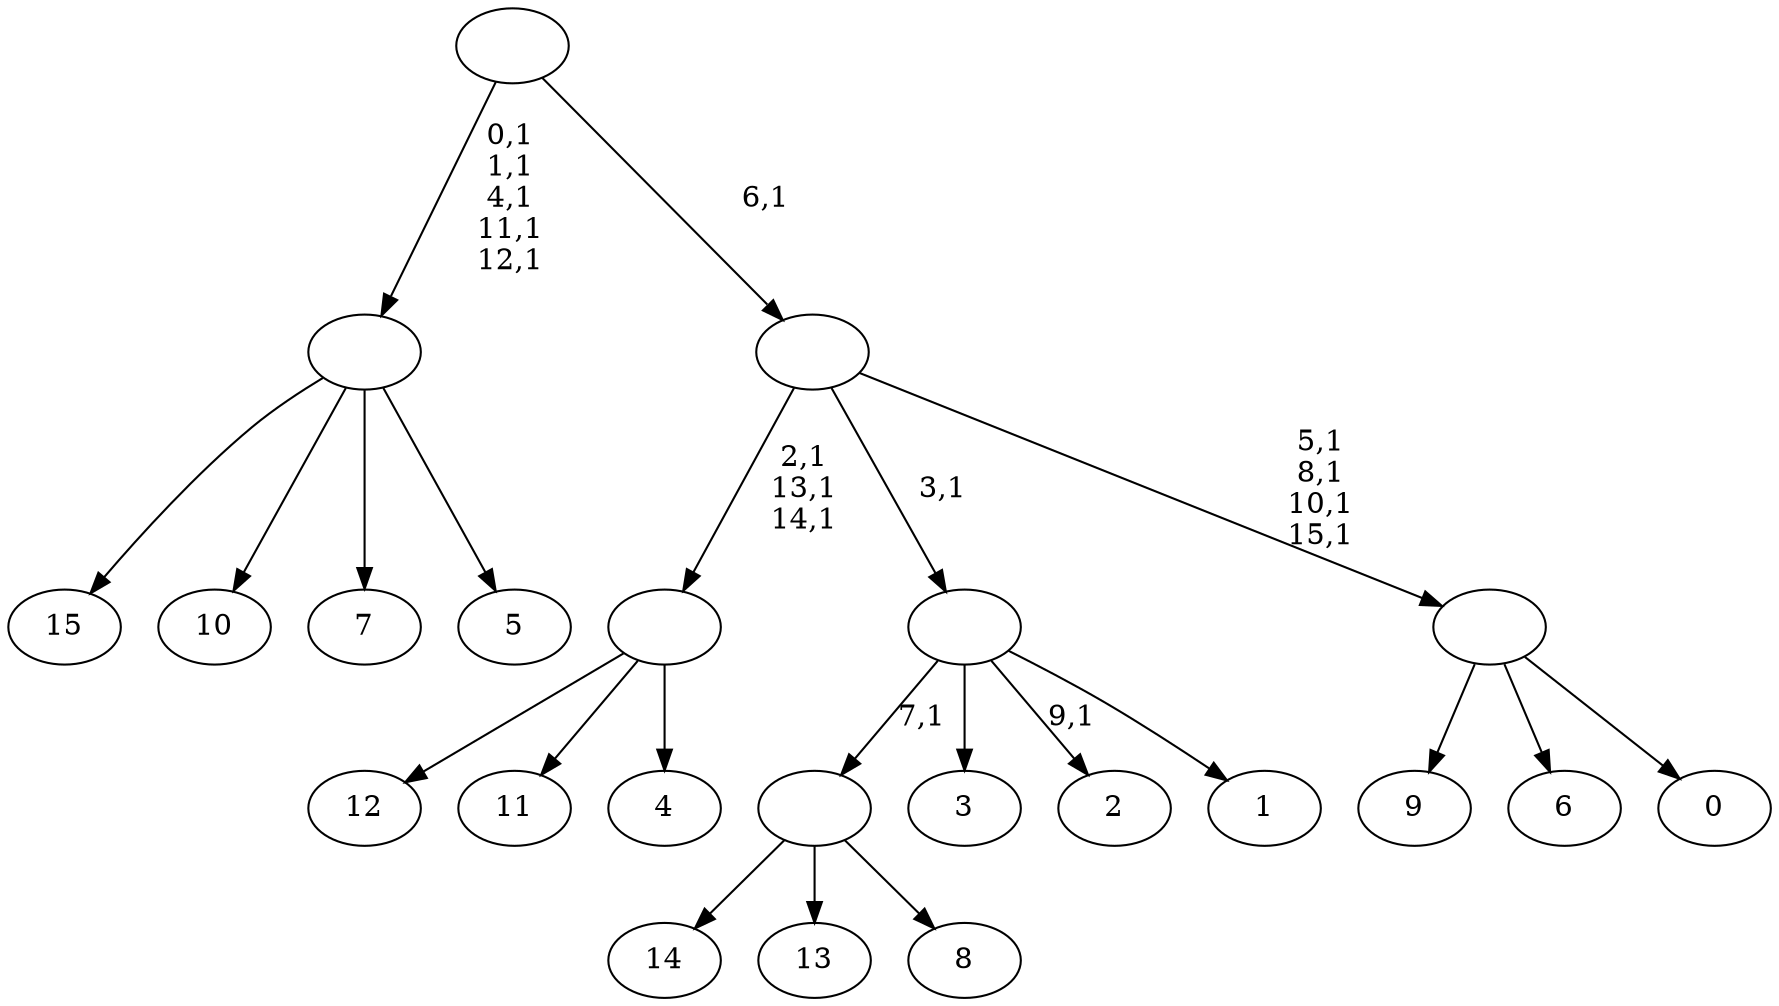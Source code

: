 digraph T {
	32 [label="15"]
	31 [label="14"]
	30 [label="13"]
	29 [label="12"]
	28 [label="11"]
	27 [label="10"]
	26 [label="9"]
	25 [label="8"]
	24 [label=""]
	23 [label="7"]
	22 [label="6"]
	21 [label="5"]
	20 [label=""]
	15 [label="4"]
	14 [label=""]
	11 [label="3"]
	10 [label="2"]
	8 [label="1"]
	7 [label=""]
	6 [label="0"]
	5 [label=""]
	1 [label=""]
	0 [label=""]
	24 -> 31 [label=""]
	24 -> 30 [label=""]
	24 -> 25 [label=""]
	20 -> 32 [label=""]
	20 -> 27 [label=""]
	20 -> 23 [label=""]
	20 -> 21 [label=""]
	14 -> 29 [label=""]
	14 -> 28 [label=""]
	14 -> 15 [label=""]
	7 -> 10 [label="9,1"]
	7 -> 24 [label="7,1"]
	7 -> 11 [label=""]
	7 -> 8 [label=""]
	5 -> 26 [label=""]
	5 -> 22 [label=""]
	5 -> 6 [label=""]
	1 -> 5 [label="5,1\n8,1\n10,1\n15,1"]
	1 -> 14 [label="2,1\n13,1\n14,1"]
	1 -> 7 [label="3,1"]
	0 -> 20 [label="0,1\n1,1\n4,1\n11,1\n12,1"]
	0 -> 1 [label="6,1"]
}
